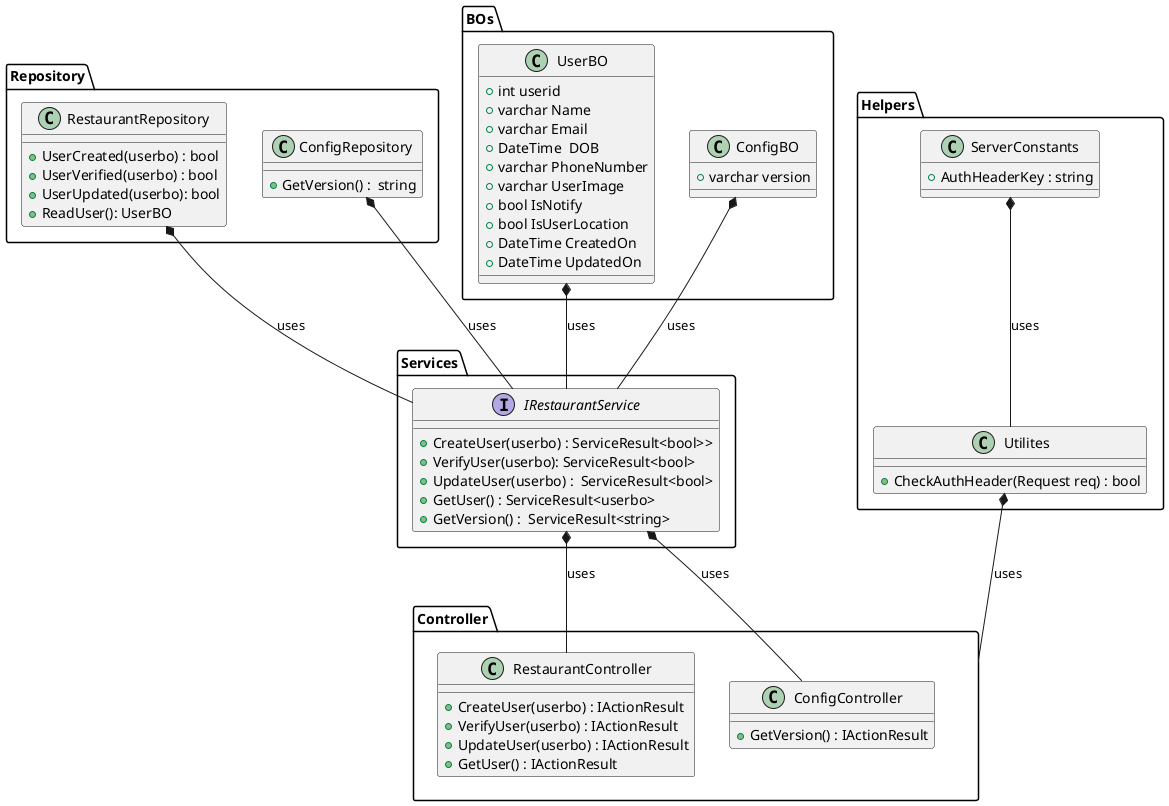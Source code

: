 @startuml
package Controller {
class RestaurantController {
   
    + CreateUser(userbo) : IActionResult
    + VerifyUser(userbo) : IActionResult
    + UpdateUser(userbo) : IActionResult
    + GetUser() : IActionResult
   
} 
class ConfigController {
     + GetVersion() : IActionResult
    }

}
package "Services" {
    interface IRestaurantService {
        + CreateUser(userbo) : ServiceResult<bool>>
        + VerifyUser(userbo): ServiceResult<bool>
        + UpdateUser(userbo) :  ServiceResult<bool>
        + GetUser() : ServiceResult<userbo>
        + GetVersion() :  ServiceResult<string>
    }
}

package "Repository" {
    class RestaurantRepository {
        + UserCreated(userbo) : bool
        + UserVerified(userbo) : bool
        + UserUpdated(userbo): bool
        + ReadUser(): UserBO
        
    }
    class ConfigRepository {
    + GetVersion() :  string
    }
}

package "BOs"{
    class UserBO {
        + int userid
        + varchar Name
        + varchar Email
        + DateTime  DOB
        + varchar PhoneNumber
        + varchar UserImage
        + bool IsNotify
        + bool IsUserLocation
        + DateTime CreatedOn
        + DateTime UpdatedOn     
    }
    class "ConfigBO"
    {
        + varchar version
    }
}
package Helpers {
    Class Utilites {
        + CheckAuthHeader(Request req) : bool
    }

    Class ServerConstants {
        + AuthHeaderKey : string
    }
}

IRestaurantService *-- RestaurantController : uses
RestaurantRepository *-- IRestaurantService : uses
UserBO *-- IRestaurantService : uses

Utilites *-- Controller : uses
ServerConstants *-- Utilites : uses

IRestaurantService *-- ConfigController : uses
ConfigRepository *-- IRestaurantService : uses
ConfigBO *-- IRestaurantService : uses


@enduml